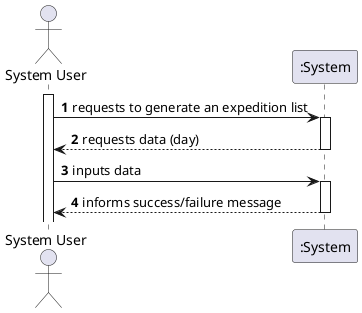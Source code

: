 @startuml
'https://plantuml.com/sequence-diagram

autonumber

actor "System User" as user

activate user

user -> ":System" : requests to generate an expedition list
activate ":System"
":System" --> user : requests data (day)
deactivate ":System"
user -> ":System" : inputs data
activate ":System"
":System" --> user : informs success/failure message
deactivate ":System"


@enduml